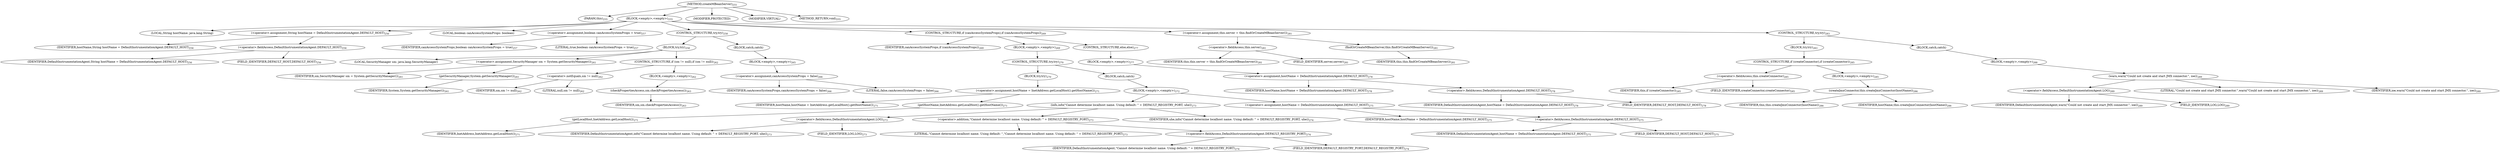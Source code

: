 digraph "createMBeanServer" {  
"652" [label = <(METHOD,createMBeanServer)<SUB>255</SUB>> ]
"15" [label = <(PARAM,this)<SUB>255</SUB>> ]
"653" [label = <(BLOCK,&lt;empty&gt;,&lt;empty&gt;)<SUB>255</SUB>> ]
"654" [label = <(LOCAL,String hostName: java.lang.String)> ]
"655" [label = <(&lt;operator&gt;.assignment,String hostName = DefaultInstrumentationAgent.DEFAULT_HOST)<SUB>256</SUB>> ]
"656" [label = <(IDENTIFIER,hostName,String hostName = DefaultInstrumentationAgent.DEFAULT_HOST)<SUB>256</SUB>> ]
"657" [label = <(&lt;operator&gt;.fieldAccess,DefaultInstrumentationAgent.DEFAULT_HOST)<SUB>256</SUB>> ]
"658" [label = <(IDENTIFIER,DefaultInstrumentationAgent,String hostName = DefaultInstrumentationAgent.DEFAULT_HOST)<SUB>256</SUB>> ]
"659" [label = <(FIELD_IDENTIFIER,DEFAULT_HOST,DEFAULT_HOST)<SUB>256</SUB>> ]
"660" [label = <(LOCAL,boolean canAccessSystemProps: boolean)> ]
"661" [label = <(&lt;operator&gt;.assignment,boolean canAccessSystemProps = true)<SUB>257</SUB>> ]
"662" [label = <(IDENTIFIER,canAccessSystemProps,boolean canAccessSystemProps = true)<SUB>257</SUB>> ]
"663" [label = <(LITERAL,true,boolean canAccessSystemProps = true)<SUB>257</SUB>> ]
"664" [label = <(CONTROL_STRUCTURE,try,try)<SUB>258</SUB>> ]
"665" [label = <(BLOCK,try,try)<SUB>258</SUB>> ]
"666" [label = <(LOCAL,SecurityManager sm: java.lang.SecurityManager)> ]
"667" [label = <(&lt;operator&gt;.assignment,SecurityManager sm = System.getSecurityManager())<SUB>261</SUB>> ]
"668" [label = <(IDENTIFIER,sm,SecurityManager sm = System.getSecurityManager())<SUB>261</SUB>> ]
"669" [label = <(getSecurityManager,System.getSecurityManager())<SUB>261</SUB>> ]
"670" [label = <(IDENTIFIER,System,System.getSecurityManager())<SUB>261</SUB>> ]
"671" [label = <(CONTROL_STRUCTURE,if (sm != null),if (sm != null))<SUB>262</SUB>> ]
"672" [label = <(&lt;operator&gt;.notEquals,sm != null)<SUB>262</SUB>> ]
"673" [label = <(IDENTIFIER,sm,sm != null)<SUB>262</SUB>> ]
"674" [label = <(LITERAL,null,sm != null)<SUB>262</SUB>> ]
"675" [label = <(BLOCK,&lt;empty&gt;,&lt;empty&gt;)<SUB>262</SUB>> ]
"676" [label = <(checkPropertiesAccess,sm.checkPropertiesAccess())<SUB>263</SUB>> ]
"677" [label = <(IDENTIFIER,sm,sm.checkPropertiesAccess())<SUB>263</SUB>> ]
"678" [label = <(BLOCK,catch,catch)> ]
"679" [label = <(BLOCK,&lt;empty&gt;,&lt;empty&gt;)<SUB>265</SUB>> ]
"680" [label = <(&lt;operator&gt;.assignment,canAccessSystemProps = false)<SUB>266</SUB>> ]
"681" [label = <(IDENTIFIER,canAccessSystemProps,canAccessSystemProps = false)<SUB>266</SUB>> ]
"682" [label = <(LITERAL,false,canAccessSystemProps = false)<SUB>266</SUB>> ]
"683" [label = <(CONTROL_STRUCTURE,if (canAccessSystemProps),if (canAccessSystemProps))<SUB>269</SUB>> ]
"684" [label = <(IDENTIFIER,canAccessSystemProps,if (canAccessSystemProps))<SUB>269</SUB>> ]
"685" [label = <(BLOCK,&lt;empty&gt;,&lt;empty&gt;)<SUB>269</SUB>> ]
"686" [label = <(CONTROL_STRUCTURE,try,try)<SUB>270</SUB>> ]
"687" [label = <(BLOCK,try,try)<SUB>270</SUB>> ]
"688" [label = <(&lt;operator&gt;.assignment,hostName = InetAddress.getLocalHost().getHostName())<SUB>271</SUB>> ]
"689" [label = <(IDENTIFIER,hostName,hostName = InetAddress.getLocalHost().getHostName())<SUB>271</SUB>> ]
"690" [label = <(getHostName,InetAddress.getLocalHost().getHostName())<SUB>271</SUB>> ]
"691" [label = <(getLocalHost,InetAddress.getLocalHost())<SUB>271</SUB>> ]
"692" [label = <(IDENTIFIER,InetAddress,InetAddress.getLocalHost())<SUB>271</SUB>> ]
"693" [label = <(BLOCK,catch,catch)> ]
"694" [label = <(BLOCK,&lt;empty&gt;,&lt;empty&gt;)<SUB>272</SUB>> ]
"695" [label = <(info,info(&quot;Cannot determine localhost name. Using default: &quot; + DEFAULT_REGISTRY_PORT, uhe))<SUB>273</SUB>> ]
"696" [label = <(&lt;operator&gt;.fieldAccess,DefaultInstrumentationAgent.LOG)<SUB>273</SUB>> ]
"697" [label = <(IDENTIFIER,DefaultInstrumentationAgent,info(&quot;Cannot determine localhost name. Using default: &quot; + DEFAULT_REGISTRY_PORT, uhe))<SUB>273</SUB>> ]
"698" [label = <(FIELD_IDENTIFIER,LOG,LOG)<SUB>273</SUB>> ]
"699" [label = <(&lt;operator&gt;.addition,&quot;Cannot determine localhost name. Using default: &quot; + DEFAULT_REGISTRY_PORT)<SUB>273</SUB>> ]
"700" [label = <(LITERAL,&quot;Cannot determine localhost name. Using default: &quot;,&quot;Cannot determine localhost name. Using default: &quot; + DEFAULT_REGISTRY_PORT)<SUB>273</SUB>> ]
"701" [label = <(&lt;operator&gt;.fieldAccess,DefaultInstrumentationAgent.DEFAULT_REGISTRY_PORT)<SUB>274</SUB>> ]
"702" [label = <(IDENTIFIER,DefaultInstrumentationAgent,&quot;Cannot determine localhost name. Using default: &quot; + DEFAULT_REGISTRY_PORT)<SUB>274</SUB>> ]
"703" [label = <(FIELD_IDENTIFIER,DEFAULT_REGISTRY_PORT,DEFAULT_REGISTRY_PORT)<SUB>274</SUB>> ]
"704" [label = <(IDENTIFIER,uhe,info(&quot;Cannot determine localhost name. Using default: &quot; + DEFAULT_REGISTRY_PORT, uhe))<SUB>274</SUB>> ]
"705" [label = <(&lt;operator&gt;.assignment,hostName = DefaultInstrumentationAgent.DEFAULT_HOST)<SUB>275</SUB>> ]
"706" [label = <(IDENTIFIER,hostName,hostName = DefaultInstrumentationAgent.DEFAULT_HOST)<SUB>275</SUB>> ]
"707" [label = <(&lt;operator&gt;.fieldAccess,DefaultInstrumentationAgent.DEFAULT_HOST)<SUB>275</SUB>> ]
"708" [label = <(IDENTIFIER,DefaultInstrumentationAgent,hostName = DefaultInstrumentationAgent.DEFAULT_HOST)<SUB>275</SUB>> ]
"709" [label = <(FIELD_IDENTIFIER,DEFAULT_HOST,DEFAULT_HOST)<SUB>275</SUB>> ]
"710" [label = <(CONTROL_STRUCTURE,else,else)<SUB>277</SUB>> ]
"711" [label = <(BLOCK,&lt;empty&gt;,&lt;empty&gt;)<SUB>277</SUB>> ]
"712" [label = <(&lt;operator&gt;.assignment,hostName = DefaultInstrumentationAgent.DEFAULT_HOST)<SUB>278</SUB>> ]
"713" [label = <(IDENTIFIER,hostName,hostName = DefaultInstrumentationAgent.DEFAULT_HOST)<SUB>278</SUB>> ]
"714" [label = <(&lt;operator&gt;.fieldAccess,DefaultInstrumentationAgent.DEFAULT_HOST)<SUB>278</SUB>> ]
"715" [label = <(IDENTIFIER,DefaultInstrumentationAgent,hostName = DefaultInstrumentationAgent.DEFAULT_HOST)<SUB>278</SUB>> ]
"716" [label = <(FIELD_IDENTIFIER,DEFAULT_HOST,DEFAULT_HOST)<SUB>278</SUB>> ]
"717" [label = <(&lt;operator&gt;.assignment,this.server = this.findOrCreateMBeanServer())<SUB>281</SUB>> ]
"718" [label = <(&lt;operator&gt;.fieldAccess,this.server)<SUB>281</SUB>> ]
"719" [label = <(IDENTIFIER,this,this.server = this.findOrCreateMBeanServer())<SUB>281</SUB>> ]
"720" [label = <(FIELD_IDENTIFIER,server,server)<SUB>281</SUB>> ]
"721" [label = <(findOrCreateMBeanServer,this.findOrCreateMBeanServer())<SUB>281</SUB>> ]
"14" [label = <(IDENTIFIER,this,this.findOrCreateMBeanServer())<SUB>281</SUB>> ]
"722" [label = <(CONTROL_STRUCTURE,try,try)<SUB>283</SUB>> ]
"723" [label = <(BLOCK,try,try)<SUB>283</SUB>> ]
"724" [label = <(CONTROL_STRUCTURE,if (createConnector),if (createConnector))<SUB>285</SUB>> ]
"725" [label = <(&lt;operator&gt;.fieldAccess,this.createConnector)<SUB>285</SUB>> ]
"726" [label = <(IDENTIFIER,this,if (createConnector))<SUB>285</SUB>> ]
"727" [label = <(FIELD_IDENTIFIER,createConnector,createConnector)<SUB>285</SUB>> ]
"728" [label = <(BLOCK,&lt;empty&gt;,&lt;empty&gt;)<SUB>285</SUB>> ]
"729" [label = <(createJmxConnector,this.createJmxConnector(hostName))<SUB>286</SUB>> ]
"16" [label = <(IDENTIFIER,this,this.createJmxConnector(hostName))<SUB>286</SUB>> ]
"730" [label = <(IDENTIFIER,hostName,this.createJmxConnector(hostName))<SUB>286</SUB>> ]
"731" [label = <(BLOCK,catch,catch)> ]
"732" [label = <(BLOCK,&lt;empty&gt;,&lt;empty&gt;)<SUB>288</SUB>> ]
"733" [label = <(warn,warn(&quot;Could not create and start JMX connector.&quot;, ioe))<SUB>289</SUB>> ]
"734" [label = <(&lt;operator&gt;.fieldAccess,DefaultInstrumentationAgent.LOG)<SUB>289</SUB>> ]
"735" [label = <(IDENTIFIER,DefaultInstrumentationAgent,warn(&quot;Could not create and start JMX connector.&quot;, ioe))<SUB>289</SUB>> ]
"736" [label = <(FIELD_IDENTIFIER,LOG,LOG)<SUB>289</SUB>> ]
"737" [label = <(LITERAL,&quot;Could not create and start JMX connector.&quot;,warn(&quot;Could not create and start JMX connector.&quot;, ioe))<SUB>289</SUB>> ]
"738" [label = <(IDENTIFIER,ioe,warn(&quot;Could not create and start JMX connector.&quot;, ioe))<SUB>289</SUB>> ]
"739" [label = <(MODIFIER,PROTECTED)> ]
"740" [label = <(MODIFIER,VIRTUAL)> ]
"741" [label = <(METHOD_RETURN,void)<SUB>255</SUB>> ]
  "652" -> "15" 
  "652" -> "653" 
  "652" -> "739" 
  "652" -> "740" 
  "652" -> "741" 
  "653" -> "654" 
  "653" -> "655" 
  "653" -> "660" 
  "653" -> "661" 
  "653" -> "664" 
  "653" -> "683" 
  "653" -> "717" 
  "653" -> "722" 
  "655" -> "656" 
  "655" -> "657" 
  "657" -> "658" 
  "657" -> "659" 
  "661" -> "662" 
  "661" -> "663" 
  "664" -> "665" 
  "664" -> "678" 
  "665" -> "666" 
  "665" -> "667" 
  "665" -> "671" 
  "667" -> "668" 
  "667" -> "669" 
  "669" -> "670" 
  "671" -> "672" 
  "671" -> "675" 
  "672" -> "673" 
  "672" -> "674" 
  "675" -> "676" 
  "676" -> "677" 
  "678" -> "679" 
  "679" -> "680" 
  "680" -> "681" 
  "680" -> "682" 
  "683" -> "684" 
  "683" -> "685" 
  "683" -> "710" 
  "685" -> "686" 
  "686" -> "687" 
  "686" -> "693" 
  "687" -> "688" 
  "688" -> "689" 
  "688" -> "690" 
  "690" -> "691" 
  "691" -> "692" 
  "693" -> "694" 
  "694" -> "695" 
  "694" -> "705" 
  "695" -> "696" 
  "695" -> "699" 
  "695" -> "704" 
  "696" -> "697" 
  "696" -> "698" 
  "699" -> "700" 
  "699" -> "701" 
  "701" -> "702" 
  "701" -> "703" 
  "705" -> "706" 
  "705" -> "707" 
  "707" -> "708" 
  "707" -> "709" 
  "710" -> "711" 
  "711" -> "712" 
  "712" -> "713" 
  "712" -> "714" 
  "714" -> "715" 
  "714" -> "716" 
  "717" -> "718" 
  "717" -> "721" 
  "718" -> "719" 
  "718" -> "720" 
  "721" -> "14" 
  "722" -> "723" 
  "722" -> "731" 
  "723" -> "724" 
  "724" -> "725" 
  "724" -> "728" 
  "725" -> "726" 
  "725" -> "727" 
  "728" -> "729" 
  "729" -> "16" 
  "729" -> "730" 
  "731" -> "732" 
  "732" -> "733" 
  "733" -> "734" 
  "733" -> "737" 
  "733" -> "738" 
  "734" -> "735" 
  "734" -> "736" 
}

